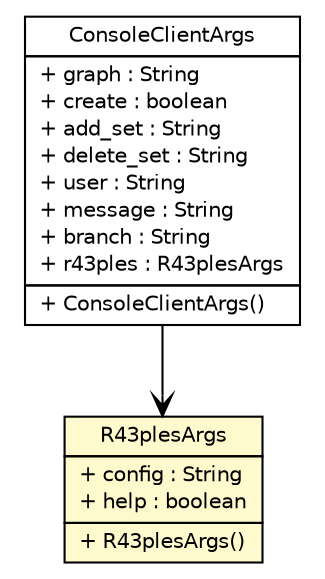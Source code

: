 #!/usr/local/bin/dot
#
# Class diagram 
# Generated by UMLGraph version R5_6-24-gf6e263 (http://www.umlgraph.org/)
#

digraph G {
	edge [fontname="Helvetica",fontsize=10,labelfontname="Helvetica",labelfontsize=10];
	node [fontname="Helvetica",fontsize=10,shape=plaintext];
	nodesep=0.25;
	ranksep=0.5;
	// de.tud.plt.r43ples.client.ConsoleClientArgs
	c1149 [label=<<table title="de.tud.plt.r43ples.client.ConsoleClientArgs" border="0" cellborder="1" cellspacing="0" cellpadding="2" port="p" href="./ConsoleClientArgs.html">
		<tr><td><table border="0" cellspacing="0" cellpadding="1">
<tr><td align="center" balign="center"> ConsoleClientArgs </td></tr>
		</table></td></tr>
		<tr><td><table border="0" cellspacing="0" cellpadding="1">
<tr><td align="left" balign="left"> + graph : String </td></tr>
<tr><td align="left" balign="left"> + create : boolean </td></tr>
<tr><td align="left" balign="left"> + add_set : String </td></tr>
<tr><td align="left" balign="left"> + delete_set : String </td></tr>
<tr><td align="left" balign="left"> + user : String </td></tr>
<tr><td align="left" balign="left"> + message : String </td></tr>
<tr><td align="left" balign="left"> + branch : String </td></tr>
<tr><td align="left" balign="left"> + r43ples : R43plesArgs </td></tr>
		</table></td></tr>
		<tr><td><table border="0" cellspacing="0" cellpadding="1">
<tr><td align="left" balign="left"> + ConsoleClientArgs() </td></tr>
		</table></td></tr>
		</table>>, URL="./ConsoleClientArgs.html", fontname="Helvetica", fontcolor="black", fontsize=10.0];
	// de.tud.plt.r43ples.client.R43plesArgs
	c1152 [label=<<table title="de.tud.plt.r43ples.client.R43plesArgs" border="0" cellborder="1" cellspacing="0" cellpadding="2" port="p" bgcolor="lemonChiffon" href="./R43plesArgs.html">
		<tr><td><table border="0" cellspacing="0" cellpadding="1">
<tr><td align="center" balign="center"> R43plesArgs </td></tr>
		</table></td></tr>
		<tr><td><table border="0" cellspacing="0" cellpadding="1">
<tr><td align="left" balign="left"> + config : String </td></tr>
<tr><td align="left" balign="left"> + help : boolean </td></tr>
		</table></td></tr>
		<tr><td><table border="0" cellspacing="0" cellpadding="1">
<tr><td align="left" balign="left"> + R43plesArgs() </td></tr>
		</table></td></tr>
		</table>>, URL="./R43plesArgs.html", fontname="Helvetica", fontcolor="black", fontsize=10.0];
	// de.tud.plt.r43ples.client.ConsoleClientArgs NAVASSOC de.tud.plt.r43ples.client.R43plesArgs
	c1149:p -> c1152:p [taillabel="", label="", headlabel="", fontname="Helvetica", fontcolor="black", fontsize=10.0, color="black", arrowhead=open];
}

